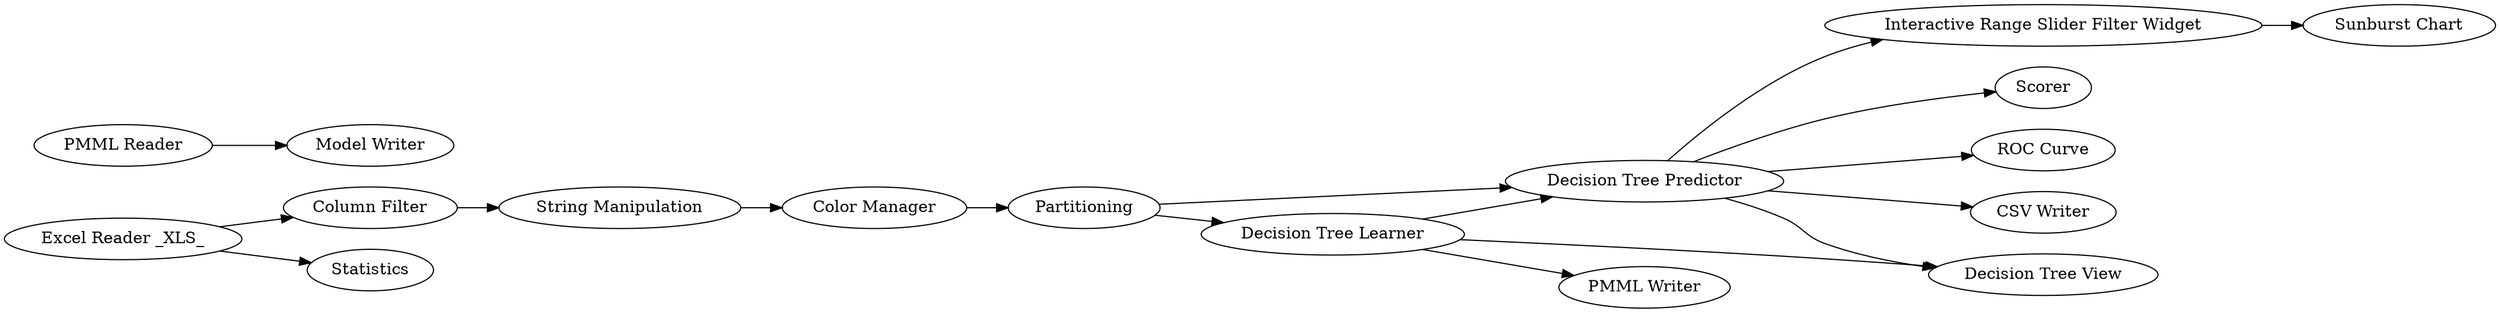 digraph {
	9 -> 7
	7 -> 14
	7 -> 8
	6 -> 18
	1 -> 2
	6 -> 7
	3 -> 4
	7 -> 18
	11 -> 17
	7 -> 12
	6 -> 10
	7 -> 15
	2 -> 3
	14 -> 13
	1 -> 16
	9 -> 6
	4 -> 9
	16 [label=Statistics]
	13 [label="Sunburst Chart"]
	1 [label="Excel Reader _XLS_"]
	7 [label="Decision Tree Predictor"]
	12 [label="ROC Curve"]
	9 [label=Partitioning]
	11 [label="PMML Reader"]
	4 [label="Color Manager"]
	18 [label="Decision Tree View"]
	6 [label="Decision Tree Learner"]
	15 [label="CSV Writer"]
	8 [label=Scorer]
	14 [label="Interactive Range Slider Filter Widget"]
	17 [label="Model Writer"]
	3 [label="String Manipulation"]
	2 [label="Column Filter"]
	10 [label="PMML Writer"]
	rankdir=LR
}
